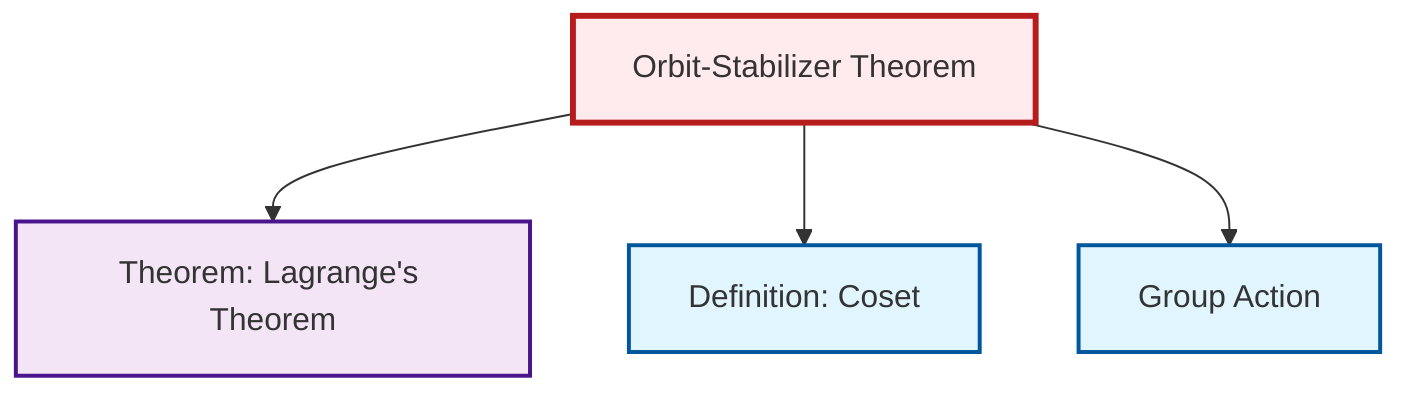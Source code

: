 graph TD
    classDef definition fill:#e1f5fe,stroke:#01579b,stroke-width:2px
    classDef theorem fill:#f3e5f5,stroke:#4a148c,stroke-width:2px
    classDef axiom fill:#fff3e0,stroke:#e65100,stroke-width:2px
    classDef example fill:#e8f5e9,stroke:#1b5e20,stroke-width:2px
    classDef current fill:#ffebee,stroke:#b71c1c,stroke-width:3px
    thm-lagrange["Theorem: Lagrange's Theorem"]:::theorem
    def-coset["Definition: Coset"]:::definition
    thm-orbit-stabilizer["Orbit-Stabilizer Theorem"]:::theorem
    def-group-action["Group Action"]:::definition
    thm-orbit-stabilizer --> thm-lagrange
    thm-orbit-stabilizer --> def-coset
    thm-orbit-stabilizer --> def-group-action
    class thm-orbit-stabilizer current